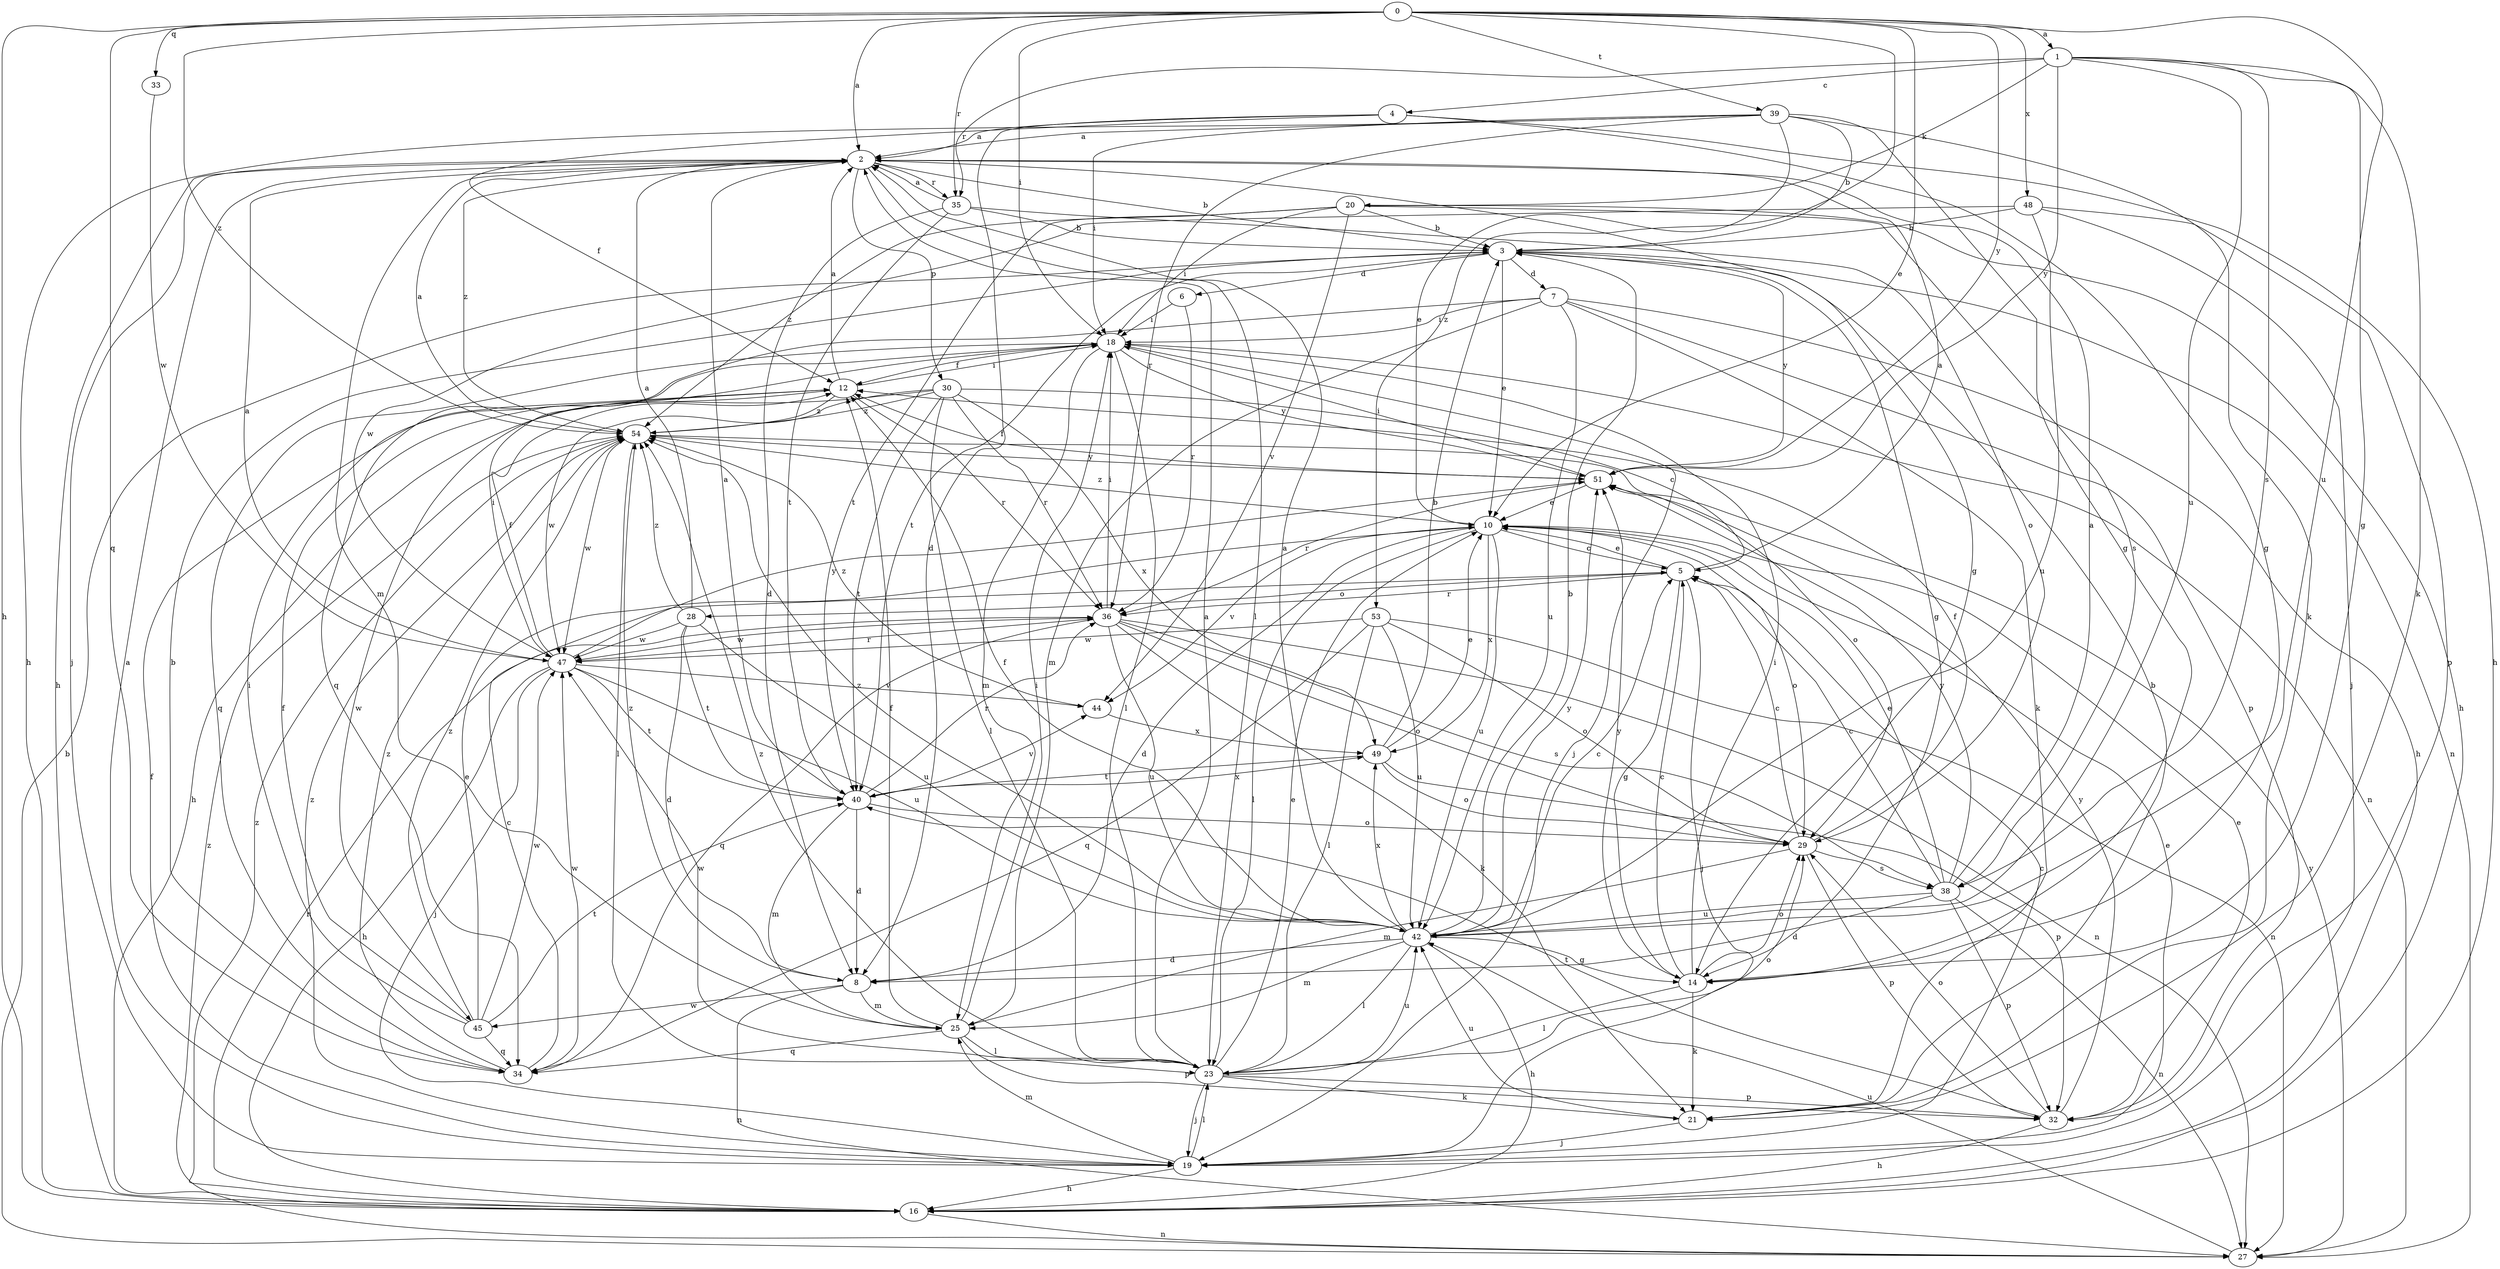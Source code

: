 strict digraph  {
0;
1;
2;
3;
4;
5;
6;
7;
8;
10;
12;
14;
16;
18;
19;
20;
21;
23;
25;
27;
28;
29;
30;
32;
33;
34;
35;
36;
38;
39;
40;
42;
44;
45;
47;
48;
49;
51;
53;
54;
0 -> 1  [label=a];
0 -> 2  [label=a];
0 -> 10  [label=e];
0 -> 16  [label=h];
0 -> 18  [label=i];
0 -> 33  [label=q];
0 -> 34  [label=q];
0 -> 35  [label=r];
0 -> 39  [label=t];
0 -> 42  [label=u];
0 -> 48  [label=x];
0 -> 51  [label=y];
0 -> 53  [label=z];
0 -> 54  [label=z];
1 -> 4  [label=c];
1 -> 14  [label=g];
1 -> 20  [label=k];
1 -> 21  [label=k];
1 -> 35  [label=r];
1 -> 38  [label=s];
1 -> 42  [label=u];
1 -> 51  [label=y];
2 -> 3  [label=b];
2 -> 14  [label=g];
2 -> 16  [label=h];
2 -> 19  [label=j];
2 -> 23  [label=l];
2 -> 25  [label=m];
2 -> 30  [label=p];
2 -> 35  [label=r];
2 -> 54  [label=z];
3 -> 6  [label=d];
3 -> 7  [label=d];
3 -> 10  [label=e];
3 -> 14  [label=g];
3 -> 27  [label=n];
3 -> 40  [label=t];
3 -> 51  [label=y];
4 -> 2  [label=a];
4 -> 8  [label=d];
4 -> 12  [label=f];
4 -> 14  [label=g];
4 -> 16  [label=h];
5 -> 2  [label=a];
5 -> 10  [label=e];
5 -> 14  [label=g];
5 -> 19  [label=j];
5 -> 28  [label=o];
5 -> 36  [label=r];
6 -> 18  [label=i];
6 -> 36  [label=r];
7 -> 16  [label=h];
7 -> 18  [label=i];
7 -> 21  [label=k];
7 -> 25  [label=m];
7 -> 32  [label=p];
7 -> 34  [label=q];
7 -> 42  [label=u];
8 -> 25  [label=m];
8 -> 27  [label=n];
8 -> 45  [label=w];
8 -> 54  [label=z];
10 -> 5  [label=c];
10 -> 8  [label=d];
10 -> 23  [label=l];
10 -> 29  [label=o];
10 -> 42  [label=u];
10 -> 44  [label=v];
10 -> 49  [label=x];
10 -> 54  [label=z];
12 -> 2  [label=a];
12 -> 18  [label=i];
12 -> 36  [label=r];
12 -> 45  [label=w];
12 -> 54  [label=z];
14 -> 5  [label=c];
14 -> 18  [label=i];
14 -> 21  [label=k];
14 -> 23  [label=l];
14 -> 29  [label=o];
14 -> 51  [label=y];
16 -> 27  [label=n];
16 -> 36  [label=r];
16 -> 54  [label=z];
18 -> 12  [label=f];
18 -> 19  [label=j];
18 -> 23  [label=l];
18 -> 25  [label=m];
18 -> 27  [label=n];
18 -> 34  [label=q];
18 -> 51  [label=y];
19 -> 2  [label=a];
19 -> 5  [label=c];
19 -> 10  [label=e];
19 -> 12  [label=f];
19 -> 16  [label=h];
19 -> 23  [label=l];
19 -> 25  [label=m];
19 -> 54  [label=z];
20 -> 3  [label=b];
20 -> 16  [label=h];
20 -> 18  [label=i];
20 -> 38  [label=s];
20 -> 40  [label=t];
20 -> 44  [label=v];
20 -> 54  [label=z];
21 -> 3  [label=b];
21 -> 19  [label=j];
21 -> 42  [label=u];
23 -> 2  [label=a];
23 -> 10  [label=e];
23 -> 19  [label=j];
23 -> 21  [label=k];
23 -> 29  [label=o];
23 -> 32  [label=p];
23 -> 42  [label=u];
23 -> 47  [label=w];
23 -> 54  [label=z];
25 -> 12  [label=f];
25 -> 18  [label=i];
25 -> 23  [label=l];
25 -> 32  [label=p];
25 -> 34  [label=q];
27 -> 3  [label=b];
27 -> 42  [label=u];
27 -> 51  [label=y];
27 -> 54  [label=z];
28 -> 2  [label=a];
28 -> 8  [label=d];
28 -> 40  [label=t];
28 -> 42  [label=u];
28 -> 47  [label=w];
28 -> 54  [label=z];
29 -> 5  [label=c];
29 -> 12  [label=f];
29 -> 25  [label=m];
29 -> 32  [label=p];
29 -> 38  [label=s];
30 -> 5  [label=c];
30 -> 16  [label=h];
30 -> 23  [label=l];
30 -> 36  [label=r];
30 -> 40  [label=t];
30 -> 47  [label=w];
30 -> 49  [label=x];
30 -> 54  [label=z];
32 -> 10  [label=e];
32 -> 16  [label=h];
32 -> 29  [label=o];
32 -> 40  [label=t];
32 -> 51  [label=y];
33 -> 47  [label=w];
34 -> 3  [label=b];
34 -> 5  [label=c];
34 -> 47  [label=w];
34 -> 54  [label=z];
35 -> 2  [label=a];
35 -> 3  [label=b];
35 -> 8  [label=d];
35 -> 29  [label=o];
35 -> 40  [label=t];
36 -> 18  [label=i];
36 -> 21  [label=k];
36 -> 27  [label=n];
36 -> 29  [label=o];
36 -> 34  [label=q];
36 -> 38  [label=s];
36 -> 42  [label=u];
36 -> 47  [label=w];
38 -> 2  [label=a];
38 -> 5  [label=c];
38 -> 8  [label=d];
38 -> 10  [label=e];
38 -> 27  [label=n];
38 -> 32  [label=p];
38 -> 42  [label=u];
38 -> 51  [label=y];
39 -> 2  [label=a];
39 -> 3  [label=b];
39 -> 10  [label=e];
39 -> 14  [label=g];
39 -> 16  [label=h];
39 -> 18  [label=i];
39 -> 21  [label=k];
39 -> 36  [label=r];
40 -> 2  [label=a];
40 -> 8  [label=d];
40 -> 25  [label=m];
40 -> 29  [label=o];
40 -> 36  [label=r];
40 -> 44  [label=v];
40 -> 49  [label=x];
42 -> 2  [label=a];
42 -> 3  [label=b];
42 -> 5  [label=c];
42 -> 8  [label=d];
42 -> 12  [label=f];
42 -> 14  [label=g];
42 -> 16  [label=h];
42 -> 23  [label=l];
42 -> 25  [label=m];
42 -> 49  [label=x];
42 -> 51  [label=y];
42 -> 54  [label=z];
44 -> 49  [label=x];
44 -> 54  [label=z];
45 -> 10  [label=e];
45 -> 12  [label=f];
45 -> 18  [label=i];
45 -> 34  [label=q];
45 -> 40  [label=t];
45 -> 47  [label=w];
45 -> 54  [label=z];
47 -> 2  [label=a];
47 -> 12  [label=f];
47 -> 16  [label=h];
47 -> 18  [label=i];
47 -> 19  [label=j];
47 -> 36  [label=r];
47 -> 40  [label=t];
47 -> 42  [label=u];
47 -> 44  [label=v];
47 -> 51  [label=y];
48 -> 3  [label=b];
48 -> 19  [label=j];
48 -> 32  [label=p];
48 -> 42  [label=u];
48 -> 47  [label=w];
49 -> 3  [label=b];
49 -> 10  [label=e];
49 -> 29  [label=o];
49 -> 32  [label=p];
49 -> 40  [label=t];
51 -> 10  [label=e];
51 -> 12  [label=f];
51 -> 18  [label=i];
51 -> 36  [label=r];
53 -> 23  [label=l];
53 -> 27  [label=n];
53 -> 29  [label=o];
53 -> 34  [label=q];
53 -> 42  [label=u];
53 -> 47  [label=w];
54 -> 2  [label=a];
54 -> 23  [label=l];
54 -> 29  [label=o];
54 -> 47  [label=w];
54 -> 51  [label=y];
}
